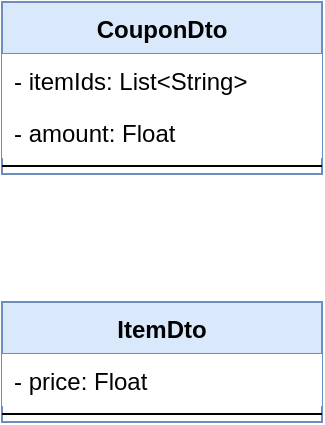 <mxfile version="13.0.3" type="device" pages="2"><diagram id="eoNwJDxmQbQyt3XEnJp6" name="Dominio"><mxGraphModel dx="319" dy="567" grid="1" gridSize="10" guides="1" tooltips="1" connect="1" arrows="1" fold="1" page="1" pageScale="1" pageWidth="1600" pageHeight="1200" math="0" shadow="0"><root><mxCell id="0"/><mxCell id="1" parent="0"/><mxCell id="sN7fl8B6ExF6OuIY8F0c-1" value="CouponDto" style="swimlane;fontStyle=1;align=center;verticalAlign=top;childLayout=stackLayout;horizontal=1;startSize=26;horizontalStack=0;resizeParent=1;resizeParentMax=0;resizeLast=0;collapsible=1;marginBottom=0;fillColor=#dae8fc;strokeColor=#6c8ebf;" parent="1" vertex="1"><mxGeometry x="720" y="370" width="160" height="86" as="geometry"/></mxCell><mxCell id="sN7fl8B6ExF6OuIY8F0c-5" value="- itemIds: List&lt;String&gt;&#10;" style="text;strokeColor=none;fillColor=#ffffff;align=left;verticalAlign=top;spacingLeft=4;spacingRight=4;overflow=hidden;rotatable=0;points=[[0,0.5],[1,0.5]];portConstraint=eastwest;" parent="sN7fl8B6ExF6OuIY8F0c-1" vertex="1"><mxGeometry y="26" width="160" height="26" as="geometry"/></mxCell><mxCell id="sN7fl8B6ExF6OuIY8F0c-2" value="- amount: Float&#10;" style="text;strokeColor=none;fillColor=#ffffff;align=left;verticalAlign=top;spacingLeft=4;spacingRight=4;overflow=hidden;rotatable=0;points=[[0,0.5],[1,0.5]];portConstraint=eastwest;" parent="sN7fl8B6ExF6OuIY8F0c-1" vertex="1"><mxGeometry y="52" width="160" height="26" as="geometry"/></mxCell><mxCell id="sN7fl8B6ExF6OuIY8F0c-3" value="" style="line;strokeWidth=1;fillColor=none;align=left;verticalAlign=middle;spacingTop=-1;spacingLeft=3;spacingRight=3;rotatable=0;labelPosition=right;points=[];portConstraint=eastwest;" parent="sN7fl8B6ExF6OuIY8F0c-1" vertex="1"><mxGeometry y="78" width="160" height="8" as="geometry"/></mxCell><mxCell id="s9tVnt9kv_YL8QBWM3vy-1" value="ItemDto" style="swimlane;fontStyle=1;align=center;verticalAlign=top;childLayout=stackLayout;horizontal=1;startSize=26;horizontalStack=0;resizeParent=1;resizeParentMax=0;resizeLast=0;collapsible=1;marginBottom=0;fillColor=#dae8fc;strokeColor=#6c8ebf;" vertex="1" parent="1"><mxGeometry x="720" y="520" width="160" height="60" as="geometry"/></mxCell><mxCell id="s9tVnt9kv_YL8QBWM3vy-2" value="- price: Float&#10;" style="text;strokeColor=none;fillColor=#ffffff;align=left;verticalAlign=top;spacingLeft=4;spacingRight=4;overflow=hidden;rotatable=0;points=[[0,0.5],[1,0.5]];portConstraint=eastwest;" vertex="1" parent="s9tVnt9kv_YL8QBWM3vy-1"><mxGeometry y="26" width="160" height="26" as="geometry"/></mxCell><mxCell id="s9tVnt9kv_YL8QBWM3vy-4" value="" style="line;strokeWidth=1;fillColor=none;align=left;verticalAlign=middle;spacingTop=-1;spacingLeft=3;spacingRight=3;rotatable=0;labelPosition=right;points=[];portConstraint=eastwest;" vertex="1" parent="s9tVnt9kv_YL8QBWM3vy-1"><mxGeometry y="52" width="160" height="8" as="geometry"/></mxCell></root></mxGraphModel></diagram><diagram id="kgM7dbxFRAGlAMAMBSKK" name="Clases"><mxGraphModel dx="462" dy="822" grid="1" gridSize="10" guides="1" tooltips="1" connect="1" arrows="1" fold="1" page="1" pageScale="1" pageWidth="1600" pageHeight="1200" math="0" shadow="0"><root><mxCell id="wiLNBLmY_Kh5eLfNZQKF-0"/><mxCell id="wiLNBLmY_Kh5eLfNZQKF-1" parent="wiLNBLmY_Kh5eLfNZQKF-0"/><mxCell id="VScHLMkjqIl-3x6fc9_G-14" style="edgeStyle=orthogonalEdgeStyle;rounded=0;orthogonalLoop=1;jettySize=auto;html=1;dashed=1;endArrow=open;endFill=0;" parent="wiLNBLmY_Kh5eLfNZQKF-1" source="VScHLMkjqIl-3x6fc9_G-11" target="VScHLMkjqIl-3x6fc9_G-0" edge="1"><mxGeometry relative="1" as="geometry"/></mxCell><mxCell id="VScHLMkjqIl-3x6fc9_G-21" style="edgeStyle=orthogonalEdgeStyle;rounded=0;orthogonalLoop=1;jettySize=auto;html=1;dashed=1;endArrow=open;endFill=0;" parent="wiLNBLmY_Kh5eLfNZQKF-1" source="VScHLMkjqIl-3x6fc9_G-15" target="VScHLMkjqIl-3x6fc9_G-18" edge="1"><mxGeometry relative="1" as="geometry"><mxPoint x="550.0" y="380.0" as="sourcePoint"/><mxPoint x="630.0" y="380.0" as="targetPoint"/></mxGeometry></mxCell><mxCell id="VScHLMkjqIl-3x6fc9_G-22" style="edgeStyle=orthogonalEdgeStyle;rounded=0;orthogonalLoop=1;jettySize=auto;html=1;dashed=1;endArrow=open;endFill=0;exitX=1;exitY=0.5;exitDx=0;exitDy=0;entryX=0;entryY=0.5;entryDx=0;entryDy=0;" parent="wiLNBLmY_Kh5eLfNZQKF-1" source="VScHLMkjqIl-3x6fc9_G-13" target="VScHLMkjqIl-3x6fc9_G-15" edge="1"><mxGeometry relative="1" as="geometry"><mxPoint x="550" y="380" as="sourcePoint"/><mxPoint x="630" y="380" as="targetPoint"/><Array as="points"><mxPoint x="600" y="387"/><mxPoint x="600" y="470"/></Array></mxGeometry></mxCell><mxCell id="VScHLMkjqIl-3x6fc9_G-18" value="ItemRepository" style="swimlane;fontStyle=1;align=center;verticalAlign=top;childLayout=stackLayout;horizontal=1;startSize=26;horizontalStack=0;resizeParent=1;resizeParentMax=0;resizeLast=0;collapsible=1;marginBottom=0;fillColor=#d5e8d4;strokeColor=#82b366;" parent="wiLNBLmY_Kh5eLfNZQKF-1" vertex="1"><mxGeometry x="1040" y="440" width="300" height="60" as="geometry"/></mxCell><mxCell id="VScHLMkjqIl-3x6fc9_G-19" value="" style="line;strokeWidth=1;fillColor=#ffffff;align=left;verticalAlign=middle;spacingTop=-1;spacingLeft=3;spacingRight=3;rotatable=0;labelPosition=right;points=[];portConstraint=eastwest;" parent="VScHLMkjqIl-3x6fc9_G-18" vertex="1"><mxGeometry y="26" width="300" height="8" as="geometry"/></mxCell><mxCell id="VScHLMkjqIl-3x6fc9_G-20" value="+ findItemsById(itemIds: List&lt;String&gt;): List&lt;ItemDto&gt;" style="text;strokeColor=none;fillColor=#ffffff;align=left;verticalAlign=top;spacingLeft=4;spacingRight=4;overflow=hidden;rotatable=0;points=[[0,0.5],[1,0.5]];portConstraint=eastwest;" parent="VScHLMkjqIl-3x6fc9_G-18" vertex="1"><mxGeometry y="34" width="300" height="26" as="geometry"/></mxCell><mxCell id="VScHLMkjqIl-3x6fc9_G-0" value="CouponService" style="swimlane;fontStyle=1;align=center;verticalAlign=top;childLayout=stackLayout;horizontal=1;startSize=26;horizontalStack=0;resizeParent=1;resizeParentMax=0;resizeLast=0;collapsible=1;marginBottom=0;fillColor=#ffe6cc;strokeColor=#d79b00;" parent="wiLNBLmY_Kh5eLfNZQKF-1" vertex="1"><mxGeometry x="640" y="340" width="360" height="60" as="geometry"/></mxCell><mxCell id="VScHLMkjqIl-3x6fc9_G-2" value="" style="line;strokeWidth=1;fillColor=#ffffff;align=left;verticalAlign=middle;spacingTop=-1;spacingLeft=3;spacingRight=3;rotatable=0;labelPosition=right;points=[];portConstraint=eastwest;" parent="VScHLMkjqIl-3x6fc9_G-0" vertex="1"><mxGeometry y="26" width="360" height="8" as="geometry"/></mxCell><mxCell id="VScHLMkjqIl-3x6fc9_G-3" value="+ calculate(Map&lt;String, Float&gt; items, Float amount): List&lt;String&gt;" style="text;strokeColor=none;fillColor=#ffffff;align=left;verticalAlign=top;spacingLeft=4;spacingRight=4;overflow=hidden;rotatable=0;points=[[0,0.5],[1,0.5]];portConstraint=eastwest;" parent="VScHLMkjqIl-3x6fc9_G-0" vertex="1"><mxGeometry y="34" width="360" height="26" as="geometry"/></mxCell><mxCell id="VScHLMkjqIl-3x6fc9_G-15" value="ItemService" style="swimlane;fontStyle=1;align=center;verticalAlign=top;childLayout=stackLayout;horizontal=1;startSize=26;horizontalStack=0;resizeParent=1;resizeParentMax=0;resizeLast=0;collapsible=1;marginBottom=0;fillColor=#ffe6cc;strokeColor=#d79b00;" parent="wiLNBLmY_Kh5eLfNZQKF-1" vertex="1"><mxGeometry x="640" y="440" width="360" height="60" as="geometry"/></mxCell><mxCell id="VScHLMkjqIl-3x6fc9_G-16" value="" style="line;strokeWidth=1;fillColor=#ffffff;align=left;verticalAlign=middle;spacingTop=-1;spacingLeft=3;spacingRight=3;rotatable=0;labelPosition=right;points=[];portConstraint=eastwest;" parent="VScHLMkjqIl-3x6fc9_G-15" vertex="1"><mxGeometry y="26" width="360" height="8" as="geometry"/></mxCell><mxCell id="VScHLMkjqIl-3x6fc9_G-17" value="+ getItemPrices(itemIds: List&lt;String&gt;): Map&lt;String, Float&gt;" style="text;strokeColor=none;fillColor=#ffffff;align=left;verticalAlign=top;spacingLeft=4;spacingRight=4;overflow=hidden;rotatable=0;points=[[0,0.5],[1,0.5]];portConstraint=eastwest;" parent="VScHLMkjqIl-3x6fc9_G-15" vertex="1"><mxGeometry y="34" width="360" height="26" as="geometry"/></mxCell><mxCell id="VScHLMkjqIl-3x6fc9_G-11" value="CouponController" style="swimlane;fontStyle=1;align=center;verticalAlign=top;childLayout=stackLayout;horizontal=1;startSize=26;horizontalStack=0;resizeParent=1;resizeParentMax=0;resizeLast=0;collapsible=1;marginBottom=0;fillColor=#dae8fc;strokeColor=#6c8ebf;" parent="wiLNBLmY_Kh5eLfNZQKF-1" vertex="1"><mxGeometry x="240" y="340" width="350" height="60" as="geometry"/></mxCell><mxCell id="VScHLMkjqIl-3x6fc9_G-12" value="" style="line;strokeWidth=1;fillColor=#ffffff;align=left;verticalAlign=middle;spacingTop=-1;spacingLeft=3;spacingRight=3;rotatable=0;labelPosition=right;points=[];portConstraint=eastwest;" parent="VScHLMkjqIl-3x6fc9_G-11" vertex="1"><mxGeometry y="26" width="350" height="8" as="geometry"/></mxCell><mxCell id="VScHLMkjqIl-3x6fc9_G-13" value="+ getRecommendation(couponDto: CouponDto): CouponDto" style="text;strokeColor=none;fillColor=#ffffff;align=left;verticalAlign=top;spacingLeft=4;spacingRight=4;overflow=hidden;rotatable=0;points=[[0,0.5],[1,0.5]];portConstraint=eastwest;" parent="VScHLMkjqIl-3x6fc9_G-11" vertex="1"><mxGeometry y="34" width="350" height="26" as="geometry"/></mxCell></root></mxGraphModel></diagram></mxfile>